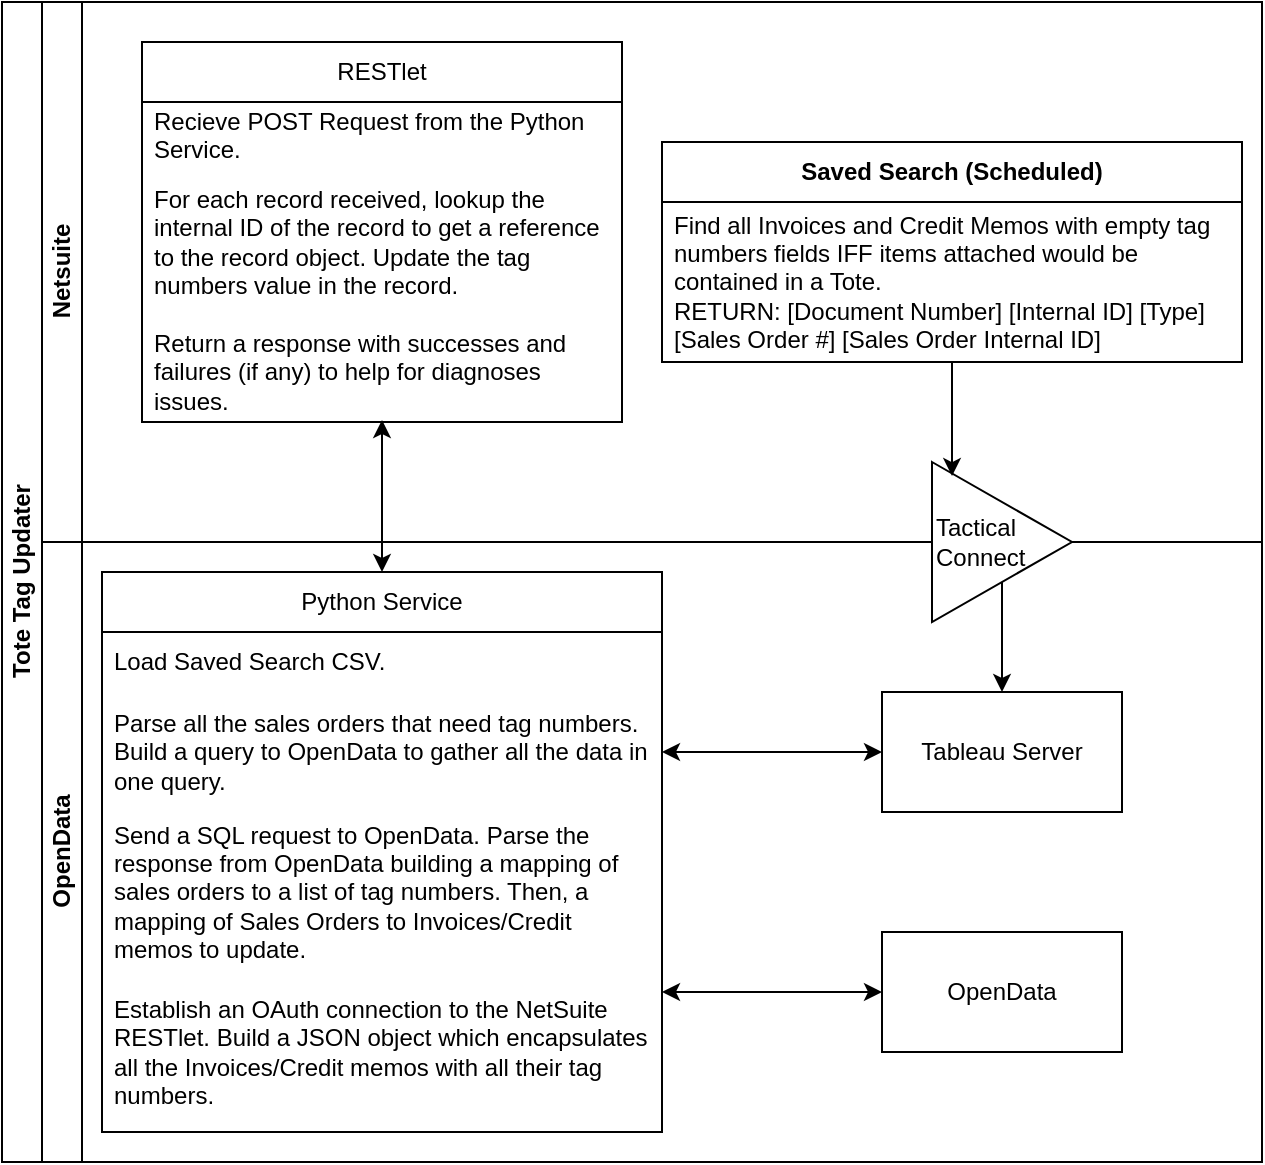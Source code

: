 <mxfile version="21.3.2" type="github">
  <diagram id="prtHgNgQTEPvFCAcTncT" name="Page-1">
    <mxGraphModel dx="1434" dy="754" grid="1" gridSize="10" guides="1" tooltips="1" connect="1" arrows="1" fold="1" page="1" pageScale="1" pageWidth="827" pageHeight="1169" math="0" shadow="0">
      <root>
        <mxCell id="0" />
        <mxCell id="1" parent="0" />
        <mxCell id="dNxyNK7c78bLwvsdeMH5-19" value="Tote Tag Updater" style="swimlane;html=1;childLayout=stackLayout;resizeParent=1;resizeParentMax=0;horizontal=0;startSize=20;horizontalStack=0;" parent="1" vertex="1">
          <mxGeometry x="120" y="120" width="630" height="580" as="geometry" />
        </mxCell>
        <mxCell id="dNxyNK7c78bLwvsdeMH5-21" value="&lt;div&gt;Netsuite&lt;/div&gt;" style="swimlane;html=1;startSize=20;horizontal=0;" parent="dNxyNK7c78bLwvsdeMH5-19" vertex="1">
          <mxGeometry x="20" width="610" height="270" as="geometry" />
        </mxCell>
        <mxCell id="_ijGgFP_o3ZTLAE6V_c0-29" value="RESTlet" style="swimlane;fontStyle=0;childLayout=stackLayout;horizontal=1;startSize=30;horizontalStack=0;resizeParent=1;resizeParentMax=0;resizeLast=0;collapsible=1;marginBottom=0;whiteSpace=wrap;html=1;" parent="dNxyNK7c78bLwvsdeMH5-21" vertex="1">
          <mxGeometry x="50" y="20" width="240" height="190" as="geometry" />
        </mxCell>
        <mxCell id="_ijGgFP_o3ZTLAE6V_c0-30" value="Recieve POST Request from the Python Service." style="text;strokeColor=none;fillColor=none;align=left;verticalAlign=middle;spacingLeft=4;spacingRight=4;overflow=hidden;points=[[0,0.5],[1,0.5]];portConstraint=eastwest;rotatable=0;whiteSpace=wrap;html=1;" parent="_ijGgFP_o3ZTLAE6V_c0-29" vertex="1">
          <mxGeometry y="30" width="240" height="30" as="geometry" />
        </mxCell>
        <mxCell id="_ijGgFP_o3ZTLAE6V_c0-31" value="For each record received, lookup the internal ID of the record to get a reference to the record object. Update the tag numbers value in the record. " style="text;strokeColor=none;fillColor=none;align=left;verticalAlign=middle;spacingLeft=4;spacingRight=4;overflow=hidden;points=[[0,0.5],[1,0.5]];portConstraint=eastwest;rotatable=0;whiteSpace=wrap;html=1;" parent="_ijGgFP_o3ZTLAE6V_c0-29" vertex="1">
          <mxGeometry y="60" width="240" height="80" as="geometry" />
        </mxCell>
        <mxCell id="6OrB6RXvvjyUGUY3rPW1-1" value="Return a response with successes and failures (if any) to help for diagnoses issues." style="text;strokeColor=none;fillColor=none;align=left;verticalAlign=middle;spacingLeft=4;spacingRight=4;overflow=hidden;points=[[0,0.5],[1,0.5]];portConstraint=eastwest;rotatable=0;whiteSpace=wrap;html=1;" vertex="1" parent="_ijGgFP_o3ZTLAE6V_c0-29">
          <mxGeometry y="140" width="240" height="50" as="geometry" />
        </mxCell>
        <mxCell id="_ijGgFP_o3ZTLAE6V_c0-38" value="Saved Search (Scheduled)" style="swimlane;childLayout=stackLayout;horizontal=1;startSize=30;horizontalStack=0;resizeParent=1;resizeParentMax=0;resizeLast=0;collapsible=1;marginBottom=0;whiteSpace=wrap;html=1;" parent="dNxyNK7c78bLwvsdeMH5-21" vertex="1">
          <mxGeometry x="310" y="70" width="290" height="110" as="geometry">
            <mxRectangle x="390" y="20" width="120" height="30" as="alternateBounds" />
          </mxGeometry>
        </mxCell>
        <mxCell id="_ijGgFP_o3ZTLAE6V_c0-39" value="Find all Invoices and Credit Memos with empty tag numbers fields IFF items attached would be contained in a Tote.&lt;br&gt;RETURN: [Document Number] [Internal ID] [Type] [Sales Order #] [Sales Order Internal ID]" style="text;strokeColor=none;fillColor=none;align=left;verticalAlign=middle;spacingLeft=4;spacingRight=4;overflow=hidden;points=[[0,0.5],[1,0.5]];portConstraint=eastwest;rotatable=1;whiteSpace=wrap;html=1;movable=1;resizable=1;deletable=1;editable=1;locked=0;connectable=1;" parent="_ijGgFP_o3ZTLAE6V_c0-38" vertex="1">
          <mxGeometry y="30" width="290" height="80" as="geometry" />
        </mxCell>
        <mxCell id="dNxyNK7c78bLwvsdeMH5-22" value="&lt;div&gt;OpenData&lt;/div&gt;" style="swimlane;html=1;startSize=20;horizontal=0;" parent="dNxyNK7c78bLwvsdeMH5-19" vertex="1">
          <mxGeometry x="20" y="270" width="610" height="310" as="geometry" />
        </mxCell>
        <mxCell id="_ijGgFP_o3ZTLAE6V_c0-6" value="Tableau Server" style="rounded=0;whiteSpace=wrap;html=1;" parent="dNxyNK7c78bLwvsdeMH5-22" vertex="1">
          <mxGeometry x="420" y="75" width="120" height="60" as="geometry" />
        </mxCell>
        <mxCell id="6OrB6RXvvjyUGUY3rPW1-6" style="edgeStyle=orthogonalEdgeStyle;rounded=0;orthogonalLoop=1;jettySize=auto;html=1;exitX=0.5;exitY=1;exitDx=0;exitDy=0;entryX=0.5;entryY=0;entryDx=0;entryDy=0;" edge="1" parent="dNxyNK7c78bLwvsdeMH5-22" source="_ijGgFP_o3ZTLAE6V_c0-7" target="_ijGgFP_o3ZTLAE6V_c0-6">
          <mxGeometry relative="1" as="geometry" />
        </mxCell>
        <mxCell id="_ijGgFP_o3ZTLAE6V_c0-7" value="&lt;div align=&quot;left&quot;&gt;Tactical Connect&lt;/div&gt;" style="triangle;whiteSpace=wrap;html=1;align=left;" parent="dNxyNK7c78bLwvsdeMH5-22" vertex="1">
          <mxGeometry x="445" y="-40" width="70" height="80" as="geometry" />
        </mxCell>
        <mxCell id="_ijGgFP_o3ZTLAE6V_c0-21" value="OpenData" style="rounded=0;whiteSpace=wrap;html=1;" parent="dNxyNK7c78bLwvsdeMH5-22" vertex="1">
          <mxGeometry x="420" y="195" width="120" height="60" as="geometry" />
        </mxCell>
        <mxCell id="6OrB6RXvvjyUGUY3rPW1-14" style="edgeStyle=orthogonalEdgeStyle;rounded=0;orthogonalLoop=1;jettySize=auto;html=1;exitX=1;exitY=0.75;exitDx=0;exitDy=0;entryX=0;entryY=0.5;entryDx=0;entryDy=0;startArrow=classic;startFill=1;" edge="1" parent="dNxyNK7c78bLwvsdeMH5-22" source="_ijGgFP_o3ZTLAE6V_c0-24" target="_ijGgFP_o3ZTLAE6V_c0-21">
          <mxGeometry relative="1" as="geometry" />
        </mxCell>
        <mxCell id="_ijGgFP_o3ZTLAE6V_c0-24" value="Python Service" style="swimlane;fontStyle=0;childLayout=stackLayout;horizontal=1;startSize=30;horizontalStack=0;resizeParent=1;resizeParentMax=0;resizeLast=0;collapsible=1;marginBottom=0;whiteSpace=wrap;html=1;" parent="dNxyNK7c78bLwvsdeMH5-22" vertex="1">
          <mxGeometry x="30" y="15" width="280" height="280" as="geometry" />
        </mxCell>
        <mxCell id="_ijGgFP_o3ZTLAE6V_c0-25" value="Load Saved Search CSV." style="text;strokeColor=none;fillColor=none;align=left;verticalAlign=middle;spacingLeft=4;spacingRight=4;overflow=hidden;points=[[0,0.5],[1,0.5]];portConstraint=eastwest;rotatable=0;whiteSpace=wrap;html=1;" parent="_ijGgFP_o3ZTLAE6V_c0-24" vertex="1">
          <mxGeometry y="30" width="280" height="30" as="geometry" />
        </mxCell>
        <mxCell id="_ijGgFP_o3ZTLAE6V_c0-27" value="Parse all the sales orders that need tag numbers. Build a query to OpenData to gather all the data in one query." style="text;strokeColor=none;fillColor=none;align=left;verticalAlign=middle;spacingLeft=4;spacingRight=4;overflow=hidden;points=[[0,0.5],[1,0.5]];portConstraint=eastwest;rotatable=0;whiteSpace=wrap;html=1;" parent="_ijGgFP_o3ZTLAE6V_c0-24" vertex="1">
          <mxGeometry y="60" width="280" height="60" as="geometry" />
        </mxCell>
        <mxCell id="_ijGgFP_o3ZTLAE6V_c0-44" value="Send a SQL request to OpenData. Parse the response from OpenData building a mapping of sales orders to a list of tag numbers. Then, a mapping of Sales Orders to Invoices/Credit memos to update." style="text;strokeColor=none;fillColor=none;align=left;verticalAlign=middle;spacingLeft=4;spacingRight=4;overflow=hidden;points=[[0,0.5],[1,0.5]];portConstraint=eastwest;rotatable=0;whiteSpace=wrap;html=1;" parent="_ijGgFP_o3ZTLAE6V_c0-24" vertex="1">
          <mxGeometry y="120" width="280" height="80" as="geometry" />
        </mxCell>
        <mxCell id="_ijGgFP_o3ZTLAE6V_c0-46" value="Establish an OAuth connection to the NetSuite RESTlet. Build a JSON object which encapsulates all the Invoices/Credit memos with all their tag numbers. " style="text;strokeColor=none;fillColor=none;align=left;verticalAlign=middle;spacingLeft=4;spacingRight=4;overflow=hidden;points=[[0,0.5],[1,0.5]];portConstraint=eastwest;rotatable=0;whiteSpace=wrap;html=1;" parent="_ijGgFP_o3ZTLAE6V_c0-24" vertex="1">
          <mxGeometry y="200" width="280" height="80" as="geometry" />
        </mxCell>
        <mxCell id="6OrB6RXvvjyUGUY3rPW1-15" style="edgeStyle=orthogonalEdgeStyle;rounded=0;orthogonalLoop=1;jettySize=auto;html=1;exitX=1;exitY=0.5;exitDx=0;exitDy=0;entryX=0;entryY=0.5;entryDx=0;entryDy=0;startArrow=classic;startFill=1;" edge="1" parent="dNxyNK7c78bLwvsdeMH5-22" source="_ijGgFP_o3ZTLAE6V_c0-27" target="_ijGgFP_o3ZTLAE6V_c0-6">
          <mxGeometry relative="1" as="geometry" />
        </mxCell>
        <mxCell id="6OrB6RXvvjyUGUY3rPW1-13" style="edgeStyle=orthogonalEdgeStyle;rounded=0;orthogonalLoop=1;jettySize=auto;html=1;exitX=0.5;exitY=0;exitDx=0;exitDy=0;entryX=0.5;entryY=0.98;entryDx=0;entryDy=0;entryPerimeter=0;startArrow=classic;startFill=1;" edge="1" parent="dNxyNK7c78bLwvsdeMH5-19" source="_ijGgFP_o3ZTLAE6V_c0-24" target="6OrB6RXvvjyUGUY3rPW1-1">
          <mxGeometry relative="1" as="geometry" />
        </mxCell>
        <mxCell id="6OrB6RXvvjyUGUY3rPW1-16" style="edgeStyle=orthogonalEdgeStyle;rounded=0;orthogonalLoop=1;jettySize=auto;html=1;exitX=0.5;exitY=1;exitDx=0;exitDy=0;entryX=0.143;entryY=0.088;entryDx=0;entryDy=0;entryPerimeter=0;" edge="1" parent="dNxyNK7c78bLwvsdeMH5-19" source="_ijGgFP_o3ZTLAE6V_c0-38" target="_ijGgFP_o3ZTLAE6V_c0-7">
          <mxGeometry relative="1" as="geometry" />
        </mxCell>
      </root>
    </mxGraphModel>
  </diagram>
</mxfile>
